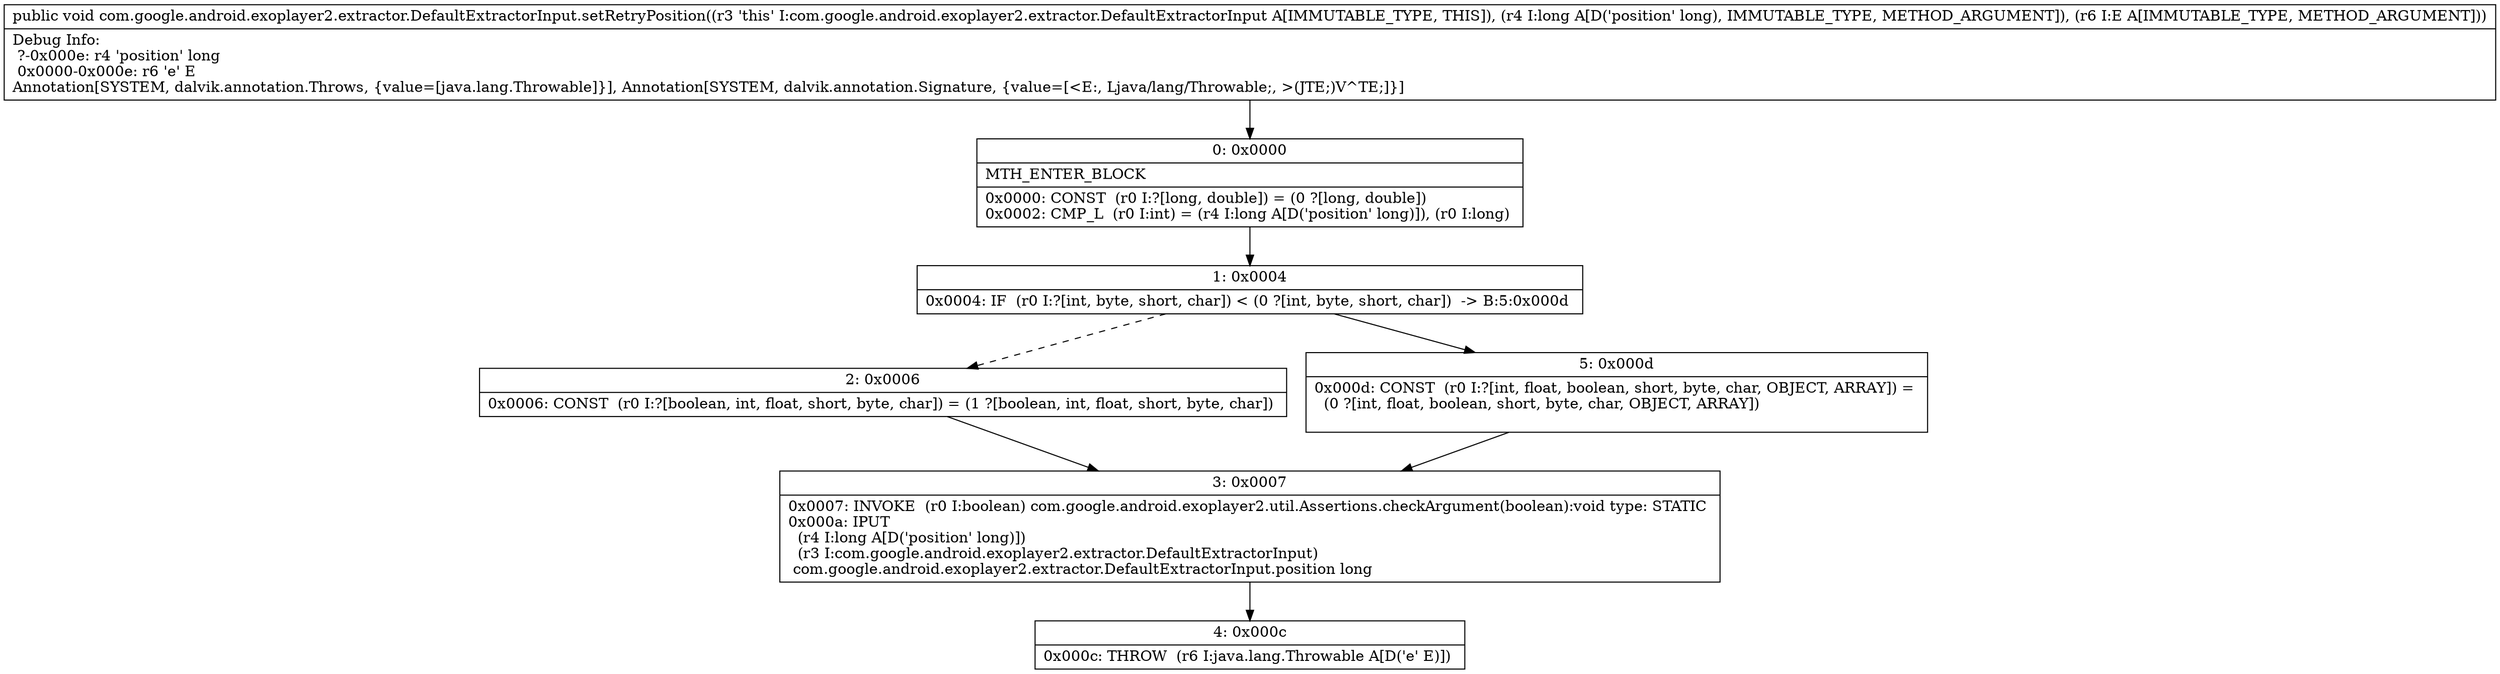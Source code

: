 digraph "CFG forcom.google.android.exoplayer2.extractor.DefaultExtractorInput.setRetryPosition(JLjava\/lang\/Throwable;)V" {
Node_0 [shape=record,label="{0\:\ 0x0000|MTH_ENTER_BLOCK\l|0x0000: CONST  (r0 I:?[long, double]) = (0 ?[long, double]) \l0x0002: CMP_L  (r0 I:int) = (r4 I:long A[D('position' long)]), (r0 I:long) \l}"];
Node_1 [shape=record,label="{1\:\ 0x0004|0x0004: IF  (r0 I:?[int, byte, short, char]) \< (0 ?[int, byte, short, char])  \-\> B:5:0x000d \l}"];
Node_2 [shape=record,label="{2\:\ 0x0006|0x0006: CONST  (r0 I:?[boolean, int, float, short, byte, char]) = (1 ?[boolean, int, float, short, byte, char]) \l}"];
Node_3 [shape=record,label="{3\:\ 0x0007|0x0007: INVOKE  (r0 I:boolean) com.google.android.exoplayer2.util.Assertions.checkArgument(boolean):void type: STATIC \l0x000a: IPUT  \l  (r4 I:long A[D('position' long)])\l  (r3 I:com.google.android.exoplayer2.extractor.DefaultExtractorInput)\l com.google.android.exoplayer2.extractor.DefaultExtractorInput.position long \l}"];
Node_4 [shape=record,label="{4\:\ 0x000c|0x000c: THROW  (r6 I:java.lang.Throwable A[D('e' E)]) \l}"];
Node_5 [shape=record,label="{5\:\ 0x000d|0x000d: CONST  (r0 I:?[int, float, boolean, short, byte, char, OBJECT, ARRAY]) = \l  (0 ?[int, float, boolean, short, byte, char, OBJECT, ARRAY])\l \l}"];
MethodNode[shape=record,label="{public void com.google.android.exoplayer2.extractor.DefaultExtractorInput.setRetryPosition((r3 'this' I:com.google.android.exoplayer2.extractor.DefaultExtractorInput A[IMMUTABLE_TYPE, THIS]), (r4 I:long A[D('position' long), IMMUTABLE_TYPE, METHOD_ARGUMENT]), (r6 I:E A[IMMUTABLE_TYPE, METHOD_ARGUMENT]))  | Debug Info:\l  ?\-0x000e: r4 'position' long\l  0x0000\-0x000e: r6 'e' E\lAnnotation[SYSTEM, dalvik.annotation.Throws, \{value=[java.lang.Throwable]\}], Annotation[SYSTEM, dalvik.annotation.Signature, \{value=[\<E:, Ljava\/lang\/Throwable;, \>(JTE;)V^TE;]\}]\l}"];
MethodNode -> Node_0;
Node_0 -> Node_1;
Node_1 -> Node_2[style=dashed];
Node_1 -> Node_5;
Node_2 -> Node_3;
Node_3 -> Node_4;
Node_5 -> Node_3;
}

